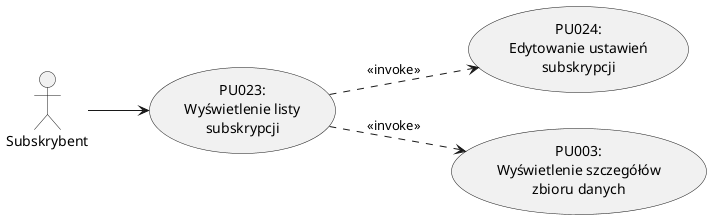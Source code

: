 @startuml Subskrybent
left to right direction

actor "Subskrybent" as U

usecase "PU023:\nWyświetlenie listy\nsubskrypcji" as PU023
usecase "PU024:\nEdytowanie ustawień\nsubskrypcji" as PU024
usecase "PU003:\nWyświetlenie szczegółów\nzbioru danych" as PU003

U --> PU023
PU023 ..> PU024 : <<invoke>>
PU023 ..> PU003 : <<invoke>>

@enduml
